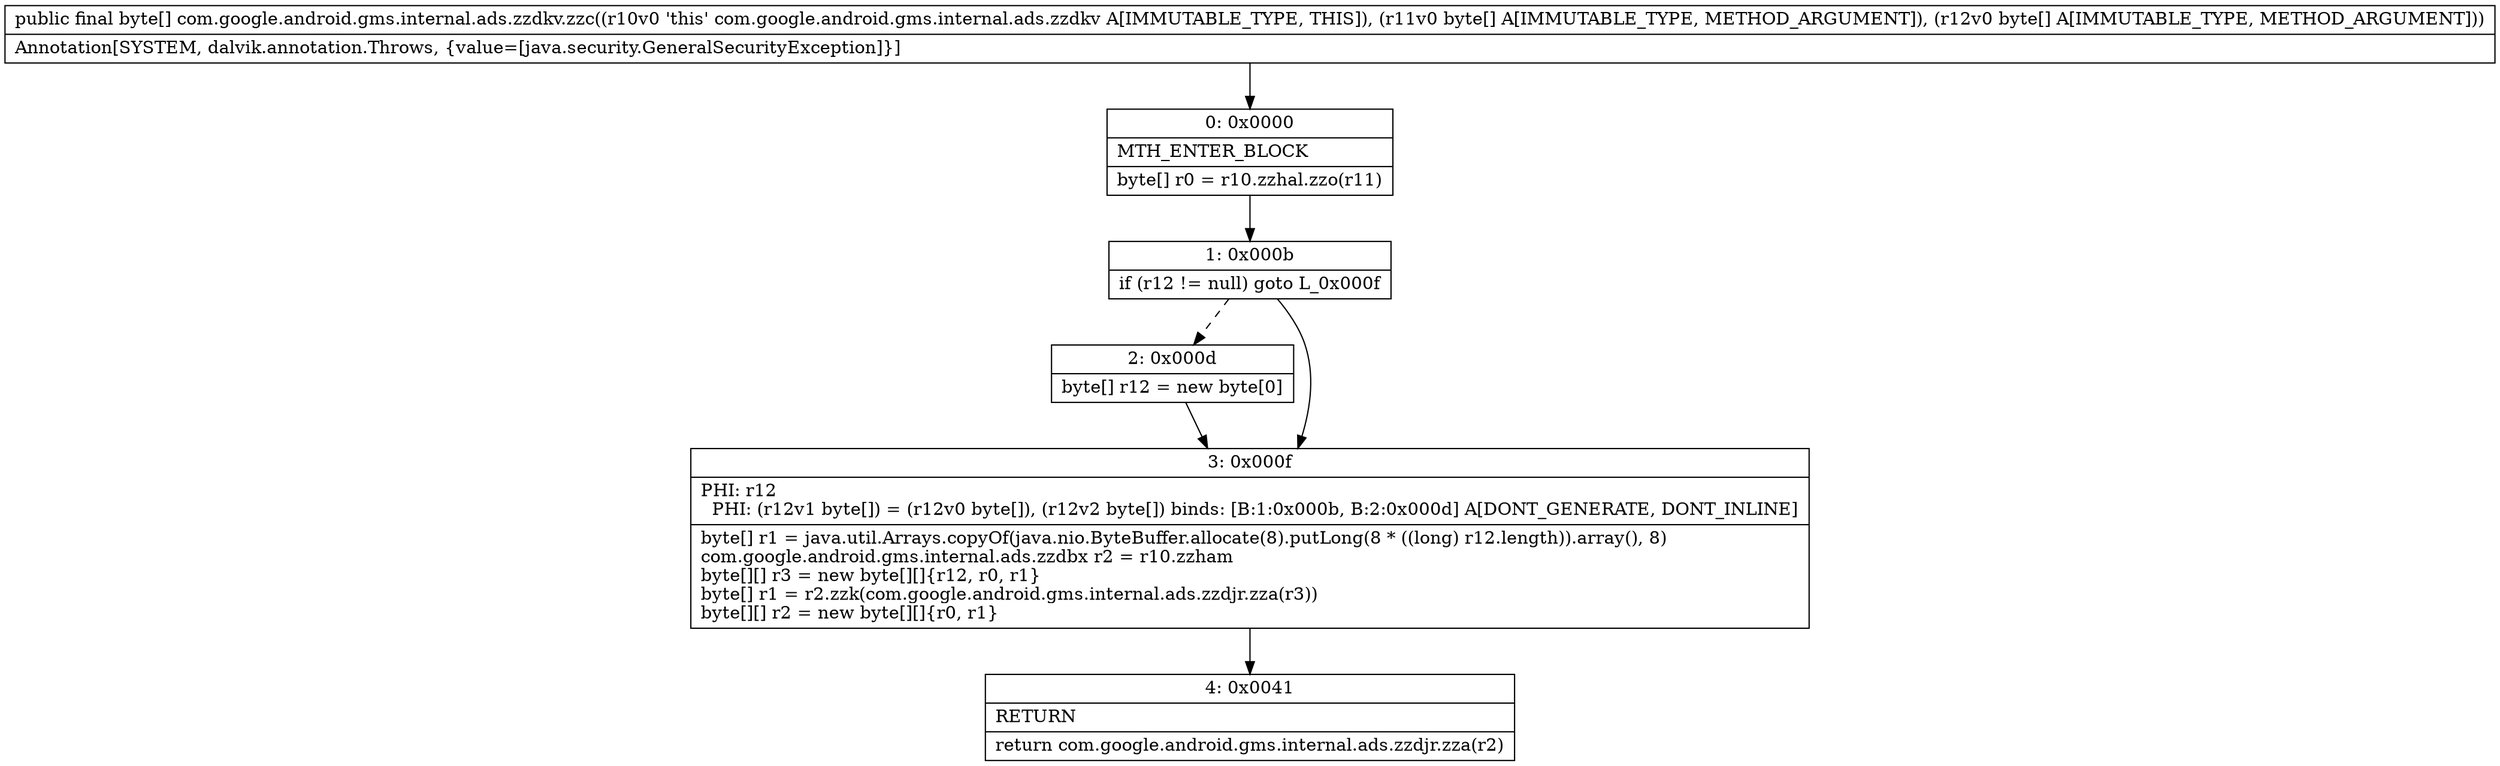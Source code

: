 digraph "CFG forcom.google.android.gms.internal.ads.zzdkv.zzc([B[B)[B" {
Node_0 [shape=record,label="{0\:\ 0x0000|MTH_ENTER_BLOCK\l|byte[] r0 = r10.zzhal.zzo(r11)\l}"];
Node_1 [shape=record,label="{1\:\ 0x000b|if (r12 != null) goto L_0x000f\l}"];
Node_2 [shape=record,label="{2\:\ 0x000d|byte[] r12 = new byte[0]\l}"];
Node_3 [shape=record,label="{3\:\ 0x000f|PHI: r12 \l  PHI: (r12v1 byte[]) = (r12v0 byte[]), (r12v2 byte[]) binds: [B:1:0x000b, B:2:0x000d] A[DONT_GENERATE, DONT_INLINE]\l|byte[] r1 = java.util.Arrays.copyOf(java.nio.ByteBuffer.allocate(8).putLong(8 * ((long) r12.length)).array(), 8)\lcom.google.android.gms.internal.ads.zzdbx r2 = r10.zzham\lbyte[][] r3 = new byte[][]\{r12, r0, r1\}\lbyte[] r1 = r2.zzk(com.google.android.gms.internal.ads.zzdjr.zza(r3))\lbyte[][] r2 = new byte[][]\{r0, r1\}\l}"];
Node_4 [shape=record,label="{4\:\ 0x0041|RETURN\l|return com.google.android.gms.internal.ads.zzdjr.zza(r2)\l}"];
MethodNode[shape=record,label="{public final byte[] com.google.android.gms.internal.ads.zzdkv.zzc((r10v0 'this' com.google.android.gms.internal.ads.zzdkv A[IMMUTABLE_TYPE, THIS]), (r11v0 byte[] A[IMMUTABLE_TYPE, METHOD_ARGUMENT]), (r12v0 byte[] A[IMMUTABLE_TYPE, METHOD_ARGUMENT]))  | Annotation[SYSTEM, dalvik.annotation.Throws, \{value=[java.security.GeneralSecurityException]\}]\l}"];
MethodNode -> Node_0;
Node_0 -> Node_1;
Node_1 -> Node_2[style=dashed];
Node_1 -> Node_3;
Node_2 -> Node_3;
Node_3 -> Node_4;
}

